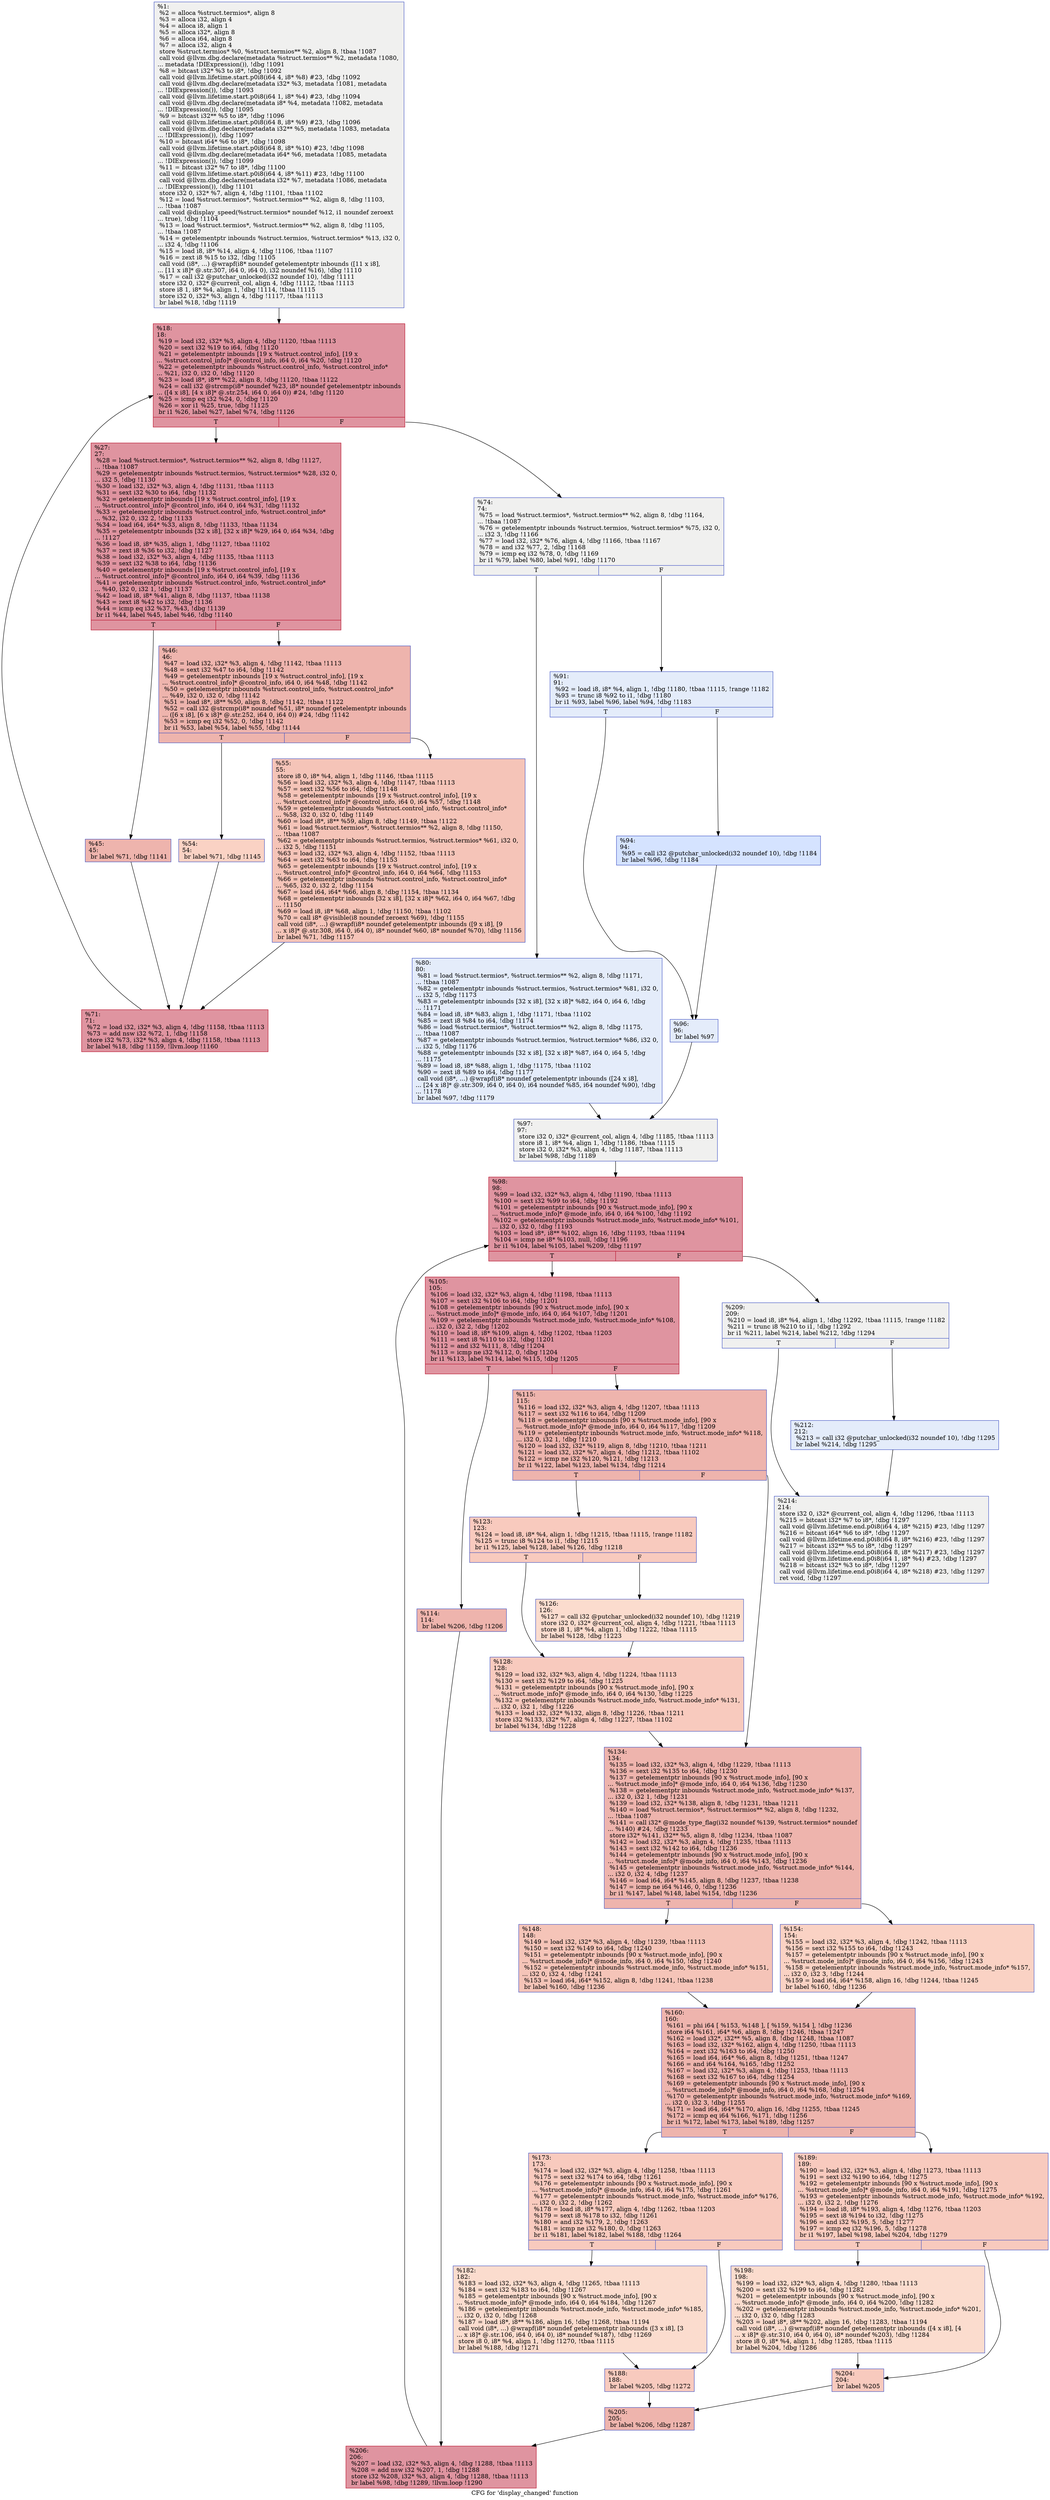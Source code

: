 digraph "CFG for 'display_changed' function" {
	label="CFG for 'display_changed' function";

	Node0x1655c80 [shape=record,color="#3d50c3ff", style=filled, fillcolor="#dedcdb70",label="{%1:\l  %2 = alloca %struct.termios*, align 8\l  %3 = alloca i32, align 4\l  %4 = alloca i8, align 1\l  %5 = alloca i32*, align 8\l  %6 = alloca i64, align 8\l  %7 = alloca i32, align 4\l  store %struct.termios* %0, %struct.termios** %2, align 8, !tbaa !1087\l  call void @llvm.dbg.declare(metadata %struct.termios** %2, metadata !1080,\l... metadata !DIExpression()), !dbg !1091\l  %8 = bitcast i32* %3 to i8*, !dbg !1092\l  call void @llvm.lifetime.start.p0i8(i64 4, i8* %8) #23, !dbg !1092\l  call void @llvm.dbg.declare(metadata i32* %3, metadata !1081, metadata\l... !DIExpression()), !dbg !1093\l  call void @llvm.lifetime.start.p0i8(i64 1, i8* %4) #23, !dbg !1094\l  call void @llvm.dbg.declare(metadata i8* %4, metadata !1082, metadata\l... !DIExpression()), !dbg !1095\l  %9 = bitcast i32** %5 to i8*, !dbg !1096\l  call void @llvm.lifetime.start.p0i8(i64 8, i8* %9) #23, !dbg !1096\l  call void @llvm.dbg.declare(metadata i32** %5, metadata !1083, metadata\l... !DIExpression()), !dbg !1097\l  %10 = bitcast i64* %6 to i8*, !dbg !1098\l  call void @llvm.lifetime.start.p0i8(i64 8, i8* %10) #23, !dbg !1098\l  call void @llvm.dbg.declare(metadata i64* %6, metadata !1085, metadata\l... !DIExpression()), !dbg !1099\l  %11 = bitcast i32* %7 to i8*, !dbg !1100\l  call void @llvm.lifetime.start.p0i8(i64 4, i8* %11) #23, !dbg !1100\l  call void @llvm.dbg.declare(metadata i32* %7, metadata !1086, metadata\l... !DIExpression()), !dbg !1101\l  store i32 0, i32* %7, align 4, !dbg !1101, !tbaa !1102\l  %12 = load %struct.termios*, %struct.termios** %2, align 8, !dbg !1103,\l... !tbaa !1087\l  call void @display_speed(%struct.termios* noundef %12, i1 noundef zeroext\l... true), !dbg !1104\l  %13 = load %struct.termios*, %struct.termios** %2, align 8, !dbg !1105,\l... !tbaa !1087\l  %14 = getelementptr inbounds %struct.termios, %struct.termios* %13, i32 0,\l... i32 4, !dbg !1106\l  %15 = load i8, i8* %14, align 4, !dbg !1106, !tbaa !1107\l  %16 = zext i8 %15 to i32, !dbg !1105\l  call void (i8*, ...) @wrapf(i8* noundef getelementptr inbounds ([11 x i8],\l... [11 x i8]* @.str.307, i64 0, i64 0), i32 noundef %16), !dbg !1110\l  %17 = call i32 @putchar_unlocked(i32 noundef 10), !dbg !1111\l  store i32 0, i32* @current_col, align 4, !dbg !1112, !tbaa !1113\l  store i8 1, i8* %4, align 1, !dbg !1114, !tbaa !1115\l  store i32 0, i32* %3, align 4, !dbg !1117, !tbaa !1113\l  br label %18, !dbg !1119\l}"];
	Node0x1655c80 -> Node0x16809b0;
	Node0x16809b0 [shape=record,color="#b70d28ff", style=filled, fillcolor="#b70d2870",label="{%18:\l18:                                               \l  %19 = load i32, i32* %3, align 4, !dbg !1120, !tbaa !1113\l  %20 = sext i32 %19 to i64, !dbg !1120\l  %21 = getelementptr inbounds [19 x %struct.control_info], [19 x\l... %struct.control_info]* @control_info, i64 0, i64 %20, !dbg !1120\l  %22 = getelementptr inbounds %struct.control_info, %struct.control_info*\l... %21, i32 0, i32 0, !dbg !1120\l  %23 = load i8*, i8** %22, align 8, !dbg !1120, !tbaa !1122\l  %24 = call i32 @strcmp(i8* noundef %23, i8* noundef getelementptr inbounds\l... ([4 x i8], [4 x i8]* @.str.254, i64 0, i64 0)) #24, !dbg !1120\l  %25 = icmp eq i32 %24, 0, !dbg !1120\l  %26 = xor i1 %25, true, !dbg !1125\l  br i1 %26, label %27, label %74, !dbg !1126\l|{<s0>T|<s1>F}}"];
	Node0x16809b0:s0 -> Node0x1680a00;
	Node0x16809b0:s1 -> Node0x1680be0;
	Node0x1680a00 [shape=record,color="#b70d28ff", style=filled, fillcolor="#b70d2870",label="{%27:\l27:                                               \l  %28 = load %struct.termios*, %struct.termios** %2, align 8, !dbg !1127,\l... !tbaa !1087\l  %29 = getelementptr inbounds %struct.termios, %struct.termios* %28, i32 0,\l... i32 5, !dbg !1130\l  %30 = load i32, i32* %3, align 4, !dbg !1131, !tbaa !1113\l  %31 = sext i32 %30 to i64, !dbg !1132\l  %32 = getelementptr inbounds [19 x %struct.control_info], [19 x\l... %struct.control_info]* @control_info, i64 0, i64 %31, !dbg !1132\l  %33 = getelementptr inbounds %struct.control_info, %struct.control_info*\l... %32, i32 0, i32 2, !dbg !1133\l  %34 = load i64, i64* %33, align 8, !dbg !1133, !tbaa !1134\l  %35 = getelementptr inbounds [32 x i8], [32 x i8]* %29, i64 0, i64 %34, !dbg\l... !1127\l  %36 = load i8, i8* %35, align 1, !dbg !1127, !tbaa !1102\l  %37 = zext i8 %36 to i32, !dbg !1127\l  %38 = load i32, i32* %3, align 4, !dbg !1135, !tbaa !1113\l  %39 = sext i32 %38 to i64, !dbg !1136\l  %40 = getelementptr inbounds [19 x %struct.control_info], [19 x\l... %struct.control_info]* @control_info, i64 0, i64 %39, !dbg !1136\l  %41 = getelementptr inbounds %struct.control_info, %struct.control_info*\l... %40, i32 0, i32 1, !dbg !1137\l  %42 = load i8, i8* %41, align 8, !dbg !1137, !tbaa !1138\l  %43 = zext i8 %42 to i32, !dbg !1136\l  %44 = icmp eq i32 %37, %43, !dbg !1139\l  br i1 %44, label %45, label %46, !dbg !1140\l|{<s0>T|<s1>F}}"];
	Node0x1680a00:s0 -> Node0x1680a50;
	Node0x1680a00:s1 -> Node0x1680aa0;
	Node0x1680a50 [shape=record,color="#3d50c3ff", style=filled, fillcolor="#d8564670",label="{%45:\l45:                                               \l  br label %71, !dbg !1141\l}"];
	Node0x1680a50 -> Node0x1680b90;
	Node0x1680aa0 [shape=record,color="#3d50c3ff", style=filled, fillcolor="#d8564670",label="{%46:\l46:                                               \l  %47 = load i32, i32* %3, align 4, !dbg !1142, !tbaa !1113\l  %48 = sext i32 %47 to i64, !dbg !1142\l  %49 = getelementptr inbounds [19 x %struct.control_info], [19 x\l... %struct.control_info]* @control_info, i64 0, i64 %48, !dbg !1142\l  %50 = getelementptr inbounds %struct.control_info, %struct.control_info*\l... %49, i32 0, i32 0, !dbg !1142\l  %51 = load i8*, i8** %50, align 8, !dbg !1142, !tbaa !1122\l  %52 = call i32 @strcmp(i8* noundef %51, i8* noundef getelementptr inbounds\l... ([6 x i8], [6 x i8]* @.str.252, i64 0, i64 0)) #24, !dbg !1142\l  %53 = icmp eq i32 %52, 0, !dbg !1142\l  br i1 %53, label %54, label %55, !dbg !1144\l|{<s0>T|<s1>F}}"];
	Node0x1680aa0:s0 -> Node0x1680af0;
	Node0x1680aa0:s1 -> Node0x1680b40;
	Node0x1680af0 [shape=record,color="#3d50c3ff", style=filled, fillcolor="#f4987a70",label="{%54:\l54:                                               \l  br label %71, !dbg !1145\l}"];
	Node0x1680af0 -> Node0x1680b90;
	Node0x1680b40 [shape=record,color="#3d50c3ff", style=filled, fillcolor="#e97a5f70",label="{%55:\l55:                                               \l  store i8 0, i8* %4, align 1, !dbg !1146, !tbaa !1115\l  %56 = load i32, i32* %3, align 4, !dbg !1147, !tbaa !1113\l  %57 = sext i32 %56 to i64, !dbg !1148\l  %58 = getelementptr inbounds [19 x %struct.control_info], [19 x\l... %struct.control_info]* @control_info, i64 0, i64 %57, !dbg !1148\l  %59 = getelementptr inbounds %struct.control_info, %struct.control_info*\l... %58, i32 0, i32 0, !dbg !1149\l  %60 = load i8*, i8** %59, align 8, !dbg !1149, !tbaa !1122\l  %61 = load %struct.termios*, %struct.termios** %2, align 8, !dbg !1150,\l... !tbaa !1087\l  %62 = getelementptr inbounds %struct.termios, %struct.termios* %61, i32 0,\l... i32 5, !dbg !1151\l  %63 = load i32, i32* %3, align 4, !dbg !1152, !tbaa !1113\l  %64 = sext i32 %63 to i64, !dbg !1153\l  %65 = getelementptr inbounds [19 x %struct.control_info], [19 x\l... %struct.control_info]* @control_info, i64 0, i64 %64, !dbg !1153\l  %66 = getelementptr inbounds %struct.control_info, %struct.control_info*\l... %65, i32 0, i32 2, !dbg !1154\l  %67 = load i64, i64* %66, align 8, !dbg !1154, !tbaa !1134\l  %68 = getelementptr inbounds [32 x i8], [32 x i8]* %62, i64 0, i64 %67, !dbg\l... !1150\l  %69 = load i8, i8* %68, align 1, !dbg !1150, !tbaa !1102\l  %70 = call i8* @visible(i8 noundef zeroext %69), !dbg !1155\l  call void (i8*, ...) @wrapf(i8* noundef getelementptr inbounds ([9 x i8], [9\l... x i8]* @.str.308, i64 0, i64 0), i8* noundef %60, i8* noundef %70), !dbg !1156\l  br label %71, !dbg !1157\l}"];
	Node0x1680b40 -> Node0x1680b90;
	Node0x1680b90 [shape=record,color="#b70d28ff", style=filled, fillcolor="#b70d2870",label="{%71:\l71:                                               \l  %72 = load i32, i32* %3, align 4, !dbg !1158, !tbaa !1113\l  %73 = add nsw i32 %72, 1, !dbg !1158\l  store i32 %73, i32* %3, align 4, !dbg !1158, !tbaa !1113\l  br label %18, !dbg !1159, !llvm.loop !1160\l}"];
	Node0x1680b90 -> Node0x16809b0;
	Node0x1680be0 [shape=record,color="#3d50c3ff", style=filled, fillcolor="#dedcdb70",label="{%74:\l74:                                               \l  %75 = load %struct.termios*, %struct.termios** %2, align 8, !dbg !1164,\l... !tbaa !1087\l  %76 = getelementptr inbounds %struct.termios, %struct.termios* %75, i32 0,\l... i32 3, !dbg !1166\l  %77 = load i32, i32* %76, align 4, !dbg !1166, !tbaa !1167\l  %78 = and i32 %77, 2, !dbg !1168\l  %79 = icmp eq i32 %78, 0, !dbg !1169\l  br i1 %79, label %80, label %91, !dbg !1170\l|{<s0>T|<s1>F}}"];
	Node0x1680be0:s0 -> Node0x1680c30;
	Node0x1680be0:s1 -> Node0x1680c80;
	Node0x1680c30 [shape=record,color="#3d50c3ff", style=filled, fillcolor="#c1d4f470",label="{%80:\l80:                                               \l  %81 = load %struct.termios*, %struct.termios** %2, align 8, !dbg !1171,\l... !tbaa !1087\l  %82 = getelementptr inbounds %struct.termios, %struct.termios* %81, i32 0,\l... i32 5, !dbg !1173\l  %83 = getelementptr inbounds [32 x i8], [32 x i8]* %82, i64 0, i64 6, !dbg\l... !1171\l  %84 = load i8, i8* %83, align 1, !dbg !1171, !tbaa !1102\l  %85 = zext i8 %84 to i64, !dbg !1174\l  %86 = load %struct.termios*, %struct.termios** %2, align 8, !dbg !1175,\l... !tbaa !1087\l  %87 = getelementptr inbounds %struct.termios, %struct.termios* %86, i32 0,\l... i32 5, !dbg !1176\l  %88 = getelementptr inbounds [32 x i8], [32 x i8]* %87, i64 0, i64 5, !dbg\l... !1175\l  %89 = load i8, i8* %88, align 1, !dbg !1175, !tbaa !1102\l  %90 = zext i8 %89 to i64, !dbg !1177\l  call void (i8*, ...) @wrapf(i8* noundef getelementptr inbounds ([24 x i8],\l... [24 x i8]* @.str.309, i64 0, i64 0), i64 noundef %85, i64 noundef %90), !dbg\l... !1178\l  br label %97, !dbg !1179\l}"];
	Node0x1680c30 -> Node0x1680d70;
	Node0x1680c80 [shape=record,color="#3d50c3ff", style=filled, fillcolor="#c1d4f470",label="{%91:\l91:                                               \l  %92 = load i8, i8* %4, align 1, !dbg !1180, !tbaa !1115, !range !1182\l  %93 = trunc i8 %92 to i1, !dbg !1180\l  br i1 %93, label %96, label %94, !dbg !1183\l|{<s0>T|<s1>F}}"];
	Node0x1680c80:s0 -> Node0x1680d20;
	Node0x1680c80:s1 -> Node0x1680cd0;
	Node0x1680cd0 [shape=record,color="#3d50c3ff", style=filled, fillcolor="#a1c0ff70",label="{%94:\l94:                                               \l  %95 = call i32 @putchar_unlocked(i32 noundef 10), !dbg !1184\l  br label %96, !dbg !1184\l}"];
	Node0x1680cd0 -> Node0x1680d20;
	Node0x1680d20 [shape=record,color="#3d50c3ff", style=filled, fillcolor="#c1d4f470",label="{%96:\l96:                                               \l  br label %97\l}"];
	Node0x1680d20 -> Node0x1680d70;
	Node0x1680d70 [shape=record,color="#3d50c3ff", style=filled, fillcolor="#dedcdb70",label="{%97:\l97:                                               \l  store i32 0, i32* @current_col, align 4, !dbg !1185, !tbaa !1113\l  store i8 1, i8* %4, align 1, !dbg !1186, !tbaa !1115\l  store i32 0, i32* %3, align 4, !dbg !1187, !tbaa !1113\l  br label %98, !dbg !1189\l}"];
	Node0x1680d70 -> Node0x1680dc0;
	Node0x1680dc0 [shape=record,color="#b70d28ff", style=filled, fillcolor="#b70d2870",label="{%98:\l98:                                               \l  %99 = load i32, i32* %3, align 4, !dbg !1190, !tbaa !1113\l  %100 = sext i32 %99 to i64, !dbg !1192\l  %101 = getelementptr inbounds [90 x %struct.mode_info], [90 x\l... %struct.mode_info]* @mode_info, i64 0, i64 %100, !dbg !1192\l  %102 = getelementptr inbounds %struct.mode_info, %struct.mode_info* %101,\l... i32 0, i32 0, !dbg !1193\l  %103 = load i8*, i8** %102, align 16, !dbg !1193, !tbaa !1194\l  %104 = icmp ne i8* %103, null, !dbg !1196\l  br i1 %104, label %105, label %209, !dbg !1197\l|{<s0>T|<s1>F}}"];
	Node0x1680dc0:s0 -> Node0x1680e10;
	Node0x1680dc0:s1 -> Node0x16813b0;
	Node0x1680e10 [shape=record,color="#b70d28ff", style=filled, fillcolor="#b70d2870",label="{%105:\l105:                                              \l  %106 = load i32, i32* %3, align 4, !dbg !1198, !tbaa !1113\l  %107 = sext i32 %106 to i64, !dbg !1201\l  %108 = getelementptr inbounds [90 x %struct.mode_info], [90 x\l... %struct.mode_info]* @mode_info, i64 0, i64 %107, !dbg !1201\l  %109 = getelementptr inbounds %struct.mode_info, %struct.mode_info* %108,\l... i32 0, i32 2, !dbg !1202\l  %110 = load i8, i8* %109, align 4, !dbg !1202, !tbaa !1203\l  %111 = sext i8 %110 to i32, !dbg !1201\l  %112 = and i32 %111, 8, !dbg !1204\l  %113 = icmp ne i32 %112, 0, !dbg !1204\l  br i1 %113, label %114, label %115, !dbg !1205\l|{<s0>T|<s1>F}}"];
	Node0x1680e10:s0 -> Node0x1680e60;
	Node0x1680e10:s1 -> Node0x1680eb0;
	Node0x1680e60 [shape=record,color="#3d50c3ff", style=filled, fillcolor="#d8564670",label="{%114:\l114:                                              \l  br label %206, !dbg !1206\l}"];
	Node0x1680e60 -> Node0x1681360;
	Node0x1680eb0 [shape=record,color="#3d50c3ff", style=filled, fillcolor="#d8564670",label="{%115:\l115:                                              \l  %116 = load i32, i32* %3, align 4, !dbg !1207, !tbaa !1113\l  %117 = sext i32 %116 to i64, !dbg !1209\l  %118 = getelementptr inbounds [90 x %struct.mode_info], [90 x\l... %struct.mode_info]* @mode_info, i64 0, i64 %117, !dbg !1209\l  %119 = getelementptr inbounds %struct.mode_info, %struct.mode_info* %118,\l... i32 0, i32 1, !dbg !1210\l  %120 = load i32, i32* %119, align 8, !dbg !1210, !tbaa !1211\l  %121 = load i32, i32* %7, align 4, !dbg !1212, !tbaa !1102\l  %122 = icmp ne i32 %120, %121, !dbg !1213\l  br i1 %122, label %123, label %134, !dbg !1214\l|{<s0>T|<s1>F}}"];
	Node0x1680eb0:s0 -> Node0x1680f00;
	Node0x1680eb0:s1 -> Node0x1680ff0;
	Node0x1680f00 [shape=record,color="#3d50c3ff", style=filled, fillcolor="#ef886b70",label="{%123:\l123:                                              \l  %124 = load i8, i8* %4, align 1, !dbg !1215, !tbaa !1115, !range !1182\l  %125 = trunc i8 %124 to i1, !dbg !1215\l  br i1 %125, label %128, label %126, !dbg !1218\l|{<s0>T|<s1>F}}"];
	Node0x1680f00:s0 -> Node0x1680fa0;
	Node0x1680f00:s1 -> Node0x1680f50;
	Node0x1680f50 [shape=record,color="#3d50c3ff", style=filled, fillcolor="#f7af9170",label="{%126:\l126:                                              \l  %127 = call i32 @putchar_unlocked(i32 noundef 10), !dbg !1219\l  store i32 0, i32* @current_col, align 4, !dbg !1221, !tbaa !1113\l  store i8 1, i8* %4, align 1, !dbg !1222, !tbaa !1115\l  br label %128, !dbg !1223\l}"];
	Node0x1680f50 -> Node0x1680fa0;
	Node0x1680fa0 [shape=record,color="#3d50c3ff", style=filled, fillcolor="#ef886b70",label="{%128:\l128:                                              \l  %129 = load i32, i32* %3, align 4, !dbg !1224, !tbaa !1113\l  %130 = sext i32 %129 to i64, !dbg !1225\l  %131 = getelementptr inbounds [90 x %struct.mode_info], [90 x\l... %struct.mode_info]* @mode_info, i64 0, i64 %130, !dbg !1225\l  %132 = getelementptr inbounds %struct.mode_info, %struct.mode_info* %131,\l... i32 0, i32 1, !dbg !1226\l  %133 = load i32, i32* %132, align 8, !dbg !1226, !tbaa !1211\l  store i32 %133, i32* %7, align 4, !dbg !1227, !tbaa !1102\l  br label %134, !dbg !1228\l}"];
	Node0x1680fa0 -> Node0x1680ff0;
	Node0x1680ff0 [shape=record,color="#3d50c3ff", style=filled, fillcolor="#d8564670",label="{%134:\l134:                                              \l  %135 = load i32, i32* %3, align 4, !dbg !1229, !tbaa !1113\l  %136 = sext i32 %135 to i64, !dbg !1230\l  %137 = getelementptr inbounds [90 x %struct.mode_info], [90 x\l... %struct.mode_info]* @mode_info, i64 0, i64 %136, !dbg !1230\l  %138 = getelementptr inbounds %struct.mode_info, %struct.mode_info* %137,\l... i32 0, i32 1, !dbg !1231\l  %139 = load i32, i32* %138, align 8, !dbg !1231, !tbaa !1211\l  %140 = load %struct.termios*, %struct.termios** %2, align 8, !dbg !1232,\l... !tbaa !1087\l  %141 = call i32* @mode_type_flag(i32 noundef %139, %struct.termios* noundef\l... %140) #24, !dbg !1233\l  store i32* %141, i32** %5, align 8, !dbg !1234, !tbaa !1087\l  %142 = load i32, i32* %3, align 4, !dbg !1235, !tbaa !1113\l  %143 = sext i32 %142 to i64, !dbg !1236\l  %144 = getelementptr inbounds [90 x %struct.mode_info], [90 x\l... %struct.mode_info]* @mode_info, i64 0, i64 %143, !dbg !1236\l  %145 = getelementptr inbounds %struct.mode_info, %struct.mode_info* %144,\l... i32 0, i32 4, !dbg !1237\l  %146 = load i64, i64* %145, align 8, !dbg !1237, !tbaa !1238\l  %147 = icmp ne i64 %146, 0, !dbg !1236\l  br i1 %147, label %148, label %154, !dbg !1236\l|{<s0>T|<s1>F}}"];
	Node0x1680ff0:s0 -> Node0x1681040;
	Node0x1680ff0:s1 -> Node0x1681090;
	Node0x1681040 [shape=record,color="#3d50c3ff", style=filled, fillcolor="#e97a5f70",label="{%148:\l148:                                              \l  %149 = load i32, i32* %3, align 4, !dbg !1239, !tbaa !1113\l  %150 = sext i32 %149 to i64, !dbg !1240\l  %151 = getelementptr inbounds [90 x %struct.mode_info], [90 x\l... %struct.mode_info]* @mode_info, i64 0, i64 %150, !dbg !1240\l  %152 = getelementptr inbounds %struct.mode_info, %struct.mode_info* %151,\l... i32 0, i32 4, !dbg !1241\l  %153 = load i64, i64* %152, align 8, !dbg !1241, !tbaa !1238\l  br label %160, !dbg !1236\l}"];
	Node0x1681040 -> Node0x16810e0;
	Node0x1681090 [shape=record,color="#3d50c3ff", style=filled, fillcolor="#f4987a70",label="{%154:\l154:                                              \l  %155 = load i32, i32* %3, align 4, !dbg !1242, !tbaa !1113\l  %156 = sext i32 %155 to i64, !dbg !1243\l  %157 = getelementptr inbounds [90 x %struct.mode_info], [90 x\l... %struct.mode_info]* @mode_info, i64 0, i64 %156, !dbg !1243\l  %158 = getelementptr inbounds %struct.mode_info, %struct.mode_info* %157,\l... i32 0, i32 3, !dbg !1244\l  %159 = load i64, i64* %158, align 16, !dbg !1244, !tbaa !1245\l  br label %160, !dbg !1236\l}"];
	Node0x1681090 -> Node0x16810e0;
	Node0x16810e0 [shape=record,color="#3d50c3ff", style=filled, fillcolor="#d8564670",label="{%160:\l160:                                              \l  %161 = phi i64 [ %153, %148 ], [ %159, %154 ], !dbg !1236\l  store i64 %161, i64* %6, align 8, !dbg !1246, !tbaa !1247\l  %162 = load i32*, i32** %5, align 8, !dbg !1248, !tbaa !1087\l  %163 = load i32, i32* %162, align 4, !dbg !1250, !tbaa !1113\l  %164 = zext i32 %163 to i64, !dbg !1250\l  %165 = load i64, i64* %6, align 8, !dbg !1251, !tbaa !1247\l  %166 = and i64 %164, %165, !dbg !1252\l  %167 = load i32, i32* %3, align 4, !dbg !1253, !tbaa !1113\l  %168 = sext i32 %167 to i64, !dbg !1254\l  %169 = getelementptr inbounds [90 x %struct.mode_info], [90 x\l... %struct.mode_info]* @mode_info, i64 0, i64 %168, !dbg !1254\l  %170 = getelementptr inbounds %struct.mode_info, %struct.mode_info* %169,\l... i32 0, i32 3, !dbg !1255\l  %171 = load i64, i64* %170, align 16, !dbg !1255, !tbaa !1245\l  %172 = icmp eq i64 %166, %171, !dbg !1256\l  br i1 %172, label %173, label %189, !dbg !1257\l|{<s0>T|<s1>F}}"];
	Node0x16810e0:s0 -> Node0x1681130;
	Node0x16810e0:s1 -> Node0x1681220;
	Node0x1681130 [shape=record,color="#3d50c3ff", style=filled, fillcolor="#ef886b70",label="{%173:\l173:                                              \l  %174 = load i32, i32* %3, align 4, !dbg !1258, !tbaa !1113\l  %175 = sext i32 %174 to i64, !dbg !1261\l  %176 = getelementptr inbounds [90 x %struct.mode_info], [90 x\l... %struct.mode_info]* @mode_info, i64 0, i64 %175, !dbg !1261\l  %177 = getelementptr inbounds %struct.mode_info, %struct.mode_info* %176,\l... i32 0, i32 2, !dbg !1262\l  %178 = load i8, i8* %177, align 4, !dbg !1262, !tbaa !1203\l  %179 = sext i8 %178 to i32, !dbg !1261\l  %180 = and i32 %179, 2, !dbg !1263\l  %181 = icmp ne i32 %180, 0, !dbg !1263\l  br i1 %181, label %182, label %188, !dbg !1264\l|{<s0>T|<s1>F}}"];
	Node0x1681130:s0 -> Node0x1681180;
	Node0x1681130:s1 -> Node0x16811d0;
	Node0x1681180 [shape=record,color="#3d50c3ff", style=filled, fillcolor="#f7af9170",label="{%182:\l182:                                              \l  %183 = load i32, i32* %3, align 4, !dbg !1265, !tbaa !1113\l  %184 = sext i32 %183 to i64, !dbg !1267\l  %185 = getelementptr inbounds [90 x %struct.mode_info], [90 x\l... %struct.mode_info]* @mode_info, i64 0, i64 %184, !dbg !1267\l  %186 = getelementptr inbounds %struct.mode_info, %struct.mode_info* %185,\l... i32 0, i32 0, !dbg !1268\l  %187 = load i8*, i8** %186, align 16, !dbg !1268, !tbaa !1194\l  call void (i8*, ...) @wrapf(i8* noundef getelementptr inbounds ([3 x i8], [3\l... x i8]* @.str.106, i64 0, i64 0), i8* noundef %187), !dbg !1269\l  store i8 0, i8* %4, align 1, !dbg !1270, !tbaa !1115\l  br label %188, !dbg !1271\l}"];
	Node0x1681180 -> Node0x16811d0;
	Node0x16811d0 [shape=record,color="#3d50c3ff", style=filled, fillcolor="#ef886b70",label="{%188:\l188:                                              \l  br label %205, !dbg !1272\l}"];
	Node0x16811d0 -> Node0x1681310;
	Node0x1681220 [shape=record,color="#3d50c3ff", style=filled, fillcolor="#ef886b70",label="{%189:\l189:                                              \l  %190 = load i32, i32* %3, align 4, !dbg !1273, !tbaa !1113\l  %191 = sext i32 %190 to i64, !dbg !1275\l  %192 = getelementptr inbounds [90 x %struct.mode_info], [90 x\l... %struct.mode_info]* @mode_info, i64 0, i64 %191, !dbg !1275\l  %193 = getelementptr inbounds %struct.mode_info, %struct.mode_info* %192,\l... i32 0, i32 2, !dbg !1276\l  %194 = load i8, i8* %193, align 4, !dbg !1276, !tbaa !1203\l  %195 = sext i8 %194 to i32, !dbg !1275\l  %196 = and i32 %195, 5, !dbg !1277\l  %197 = icmp eq i32 %196, 5, !dbg !1278\l  br i1 %197, label %198, label %204, !dbg !1279\l|{<s0>T|<s1>F}}"];
	Node0x1681220:s0 -> Node0x1681270;
	Node0x1681220:s1 -> Node0x16812c0;
	Node0x1681270 [shape=record,color="#3d50c3ff", style=filled, fillcolor="#f7af9170",label="{%198:\l198:                                              \l  %199 = load i32, i32* %3, align 4, !dbg !1280, !tbaa !1113\l  %200 = sext i32 %199 to i64, !dbg !1282\l  %201 = getelementptr inbounds [90 x %struct.mode_info], [90 x\l... %struct.mode_info]* @mode_info, i64 0, i64 %200, !dbg !1282\l  %202 = getelementptr inbounds %struct.mode_info, %struct.mode_info* %201,\l... i32 0, i32 0, !dbg !1283\l  %203 = load i8*, i8** %202, align 16, !dbg !1283, !tbaa !1194\l  call void (i8*, ...) @wrapf(i8* noundef getelementptr inbounds ([4 x i8], [4\l... x i8]* @.str.310, i64 0, i64 0), i8* noundef %203), !dbg !1284\l  store i8 0, i8* %4, align 1, !dbg !1285, !tbaa !1115\l  br label %204, !dbg !1286\l}"];
	Node0x1681270 -> Node0x16812c0;
	Node0x16812c0 [shape=record,color="#3d50c3ff", style=filled, fillcolor="#ef886b70",label="{%204:\l204:                                              \l  br label %205\l}"];
	Node0x16812c0 -> Node0x1681310;
	Node0x1681310 [shape=record,color="#3d50c3ff", style=filled, fillcolor="#d8564670",label="{%205:\l205:                                              \l  br label %206, !dbg !1287\l}"];
	Node0x1681310 -> Node0x1681360;
	Node0x1681360 [shape=record,color="#b70d28ff", style=filled, fillcolor="#b70d2870",label="{%206:\l206:                                              \l  %207 = load i32, i32* %3, align 4, !dbg !1288, !tbaa !1113\l  %208 = add nsw i32 %207, 1, !dbg !1288\l  store i32 %208, i32* %3, align 4, !dbg !1288, !tbaa !1113\l  br label %98, !dbg !1289, !llvm.loop !1290\l}"];
	Node0x1681360 -> Node0x1680dc0;
	Node0x16813b0 [shape=record,color="#3d50c3ff", style=filled, fillcolor="#dedcdb70",label="{%209:\l209:                                              \l  %210 = load i8, i8* %4, align 1, !dbg !1292, !tbaa !1115, !range !1182\l  %211 = trunc i8 %210 to i1, !dbg !1292\l  br i1 %211, label %214, label %212, !dbg !1294\l|{<s0>T|<s1>F}}"];
	Node0x16813b0:s0 -> Node0x1681450;
	Node0x16813b0:s1 -> Node0x1681400;
	Node0x1681400 [shape=record,color="#3d50c3ff", style=filled, fillcolor="#c1d4f470",label="{%212:\l212:                                              \l  %213 = call i32 @putchar_unlocked(i32 noundef 10), !dbg !1295\l  br label %214, !dbg !1295\l}"];
	Node0x1681400 -> Node0x1681450;
	Node0x1681450 [shape=record,color="#3d50c3ff", style=filled, fillcolor="#dedcdb70",label="{%214:\l214:                                              \l  store i32 0, i32* @current_col, align 4, !dbg !1296, !tbaa !1113\l  %215 = bitcast i32* %7 to i8*, !dbg !1297\l  call void @llvm.lifetime.end.p0i8(i64 4, i8* %215) #23, !dbg !1297\l  %216 = bitcast i64* %6 to i8*, !dbg !1297\l  call void @llvm.lifetime.end.p0i8(i64 8, i8* %216) #23, !dbg !1297\l  %217 = bitcast i32** %5 to i8*, !dbg !1297\l  call void @llvm.lifetime.end.p0i8(i64 8, i8* %217) #23, !dbg !1297\l  call void @llvm.lifetime.end.p0i8(i64 1, i8* %4) #23, !dbg !1297\l  %218 = bitcast i32* %3 to i8*, !dbg !1297\l  call void @llvm.lifetime.end.p0i8(i64 4, i8* %218) #23, !dbg !1297\l  ret void, !dbg !1297\l}"];
}
